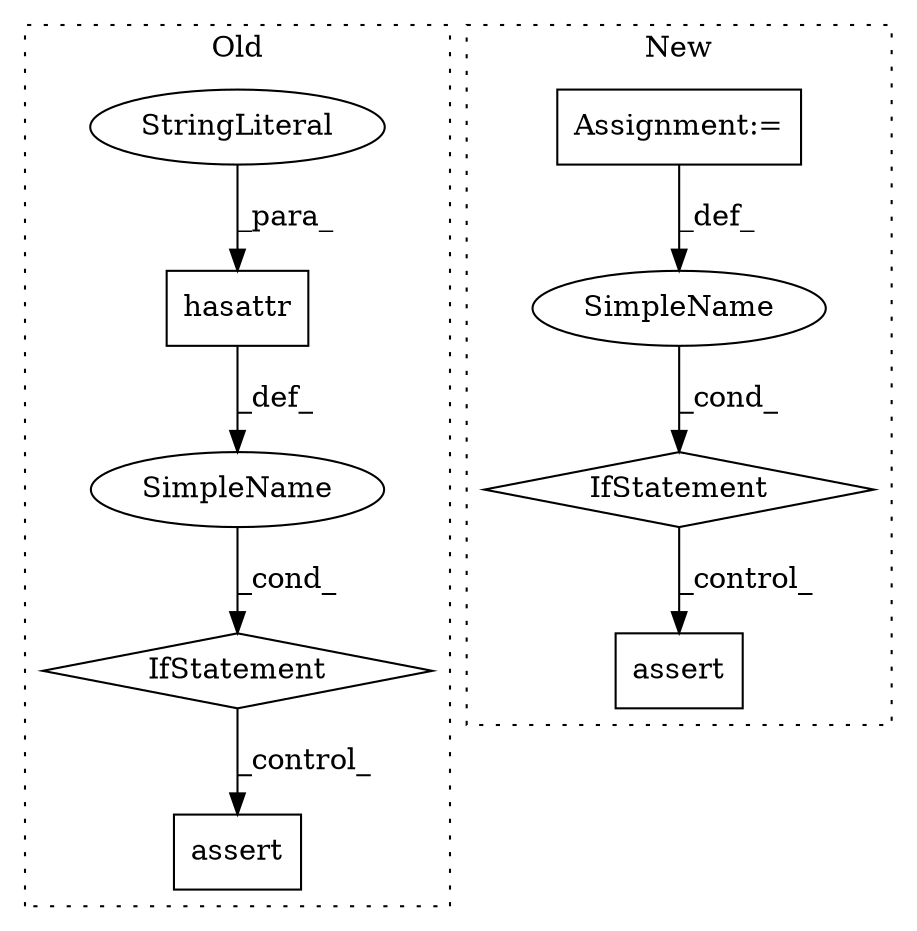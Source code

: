 digraph G {
subgraph cluster0 {
1 [label="hasattr" a="32" s="2223,2247" l="8,1" shape="box"];
3 [label="IfStatement" a="25" s="2219,2248" l="4,2" shape="diamond"];
4 [label="StringLiteral" a="45" s="2233" l="14" shape="ellipse"];
7 [label="assert" a="6" s="2260" l="7" shape="box"];
8 [label="SimpleName" a="42" s="" l="" shape="ellipse"];
label = "Old";
style="dotted";
}
subgraph cluster1 {
2 [label="assert" a="32" s="4046,4095" l="21,1" shape="box"];
5 [label="IfStatement" a="25" s="4003,4036" l="4,2" shape="diamond"];
6 [label="SimpleName" a="42" s="" l="" shape="ellipse"];
9 [label="Assignment:=" a="7" s="3367" l="1" shape="box"];
label = "New";
style="dotted";
}
1 -> 8 [label="_def_"];
3 -> 7 [label="_control_"];
4 -> 1 [label="_para_"];
5 -> 2 [label="_control_"];
6 -> 5 [label="_cond_"];
8 -> 3 [label="_cond_"];
9 -> 6 [label="_def_"];
}